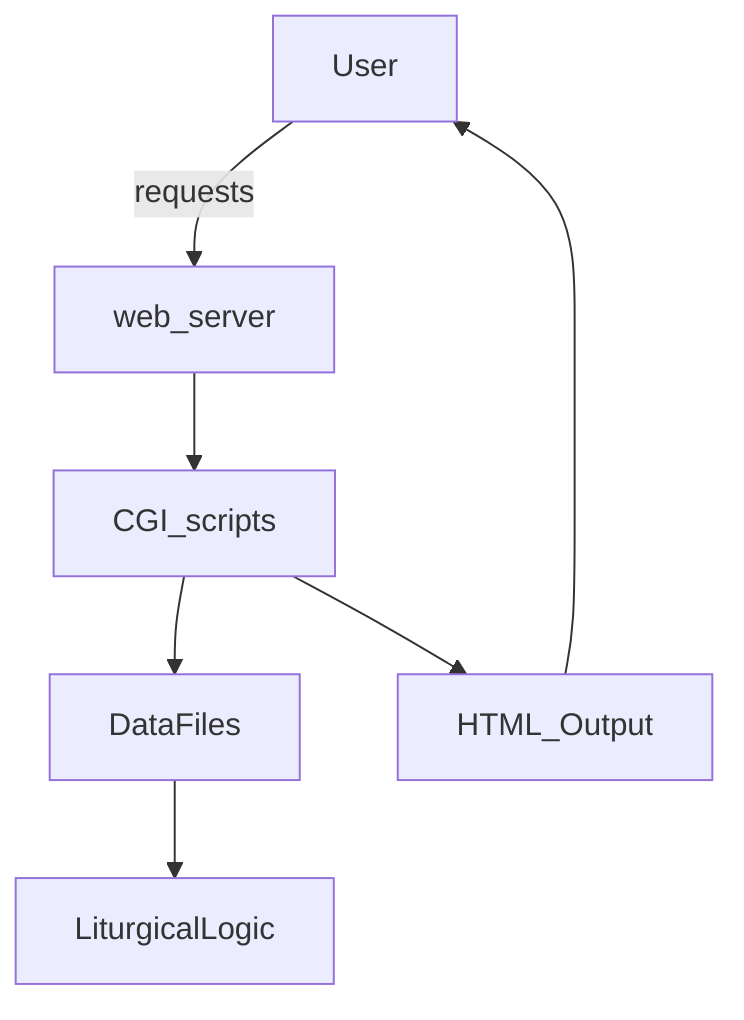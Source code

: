 flowchart TD
  User -- requests --> web_server
  web_server --> CGI_scripts
  CGI_scripts --> DataFiles
  DataFiles --> LiturgicalLogic
  CGI_scripts --> HTML_Output
  HTML_Output --> User